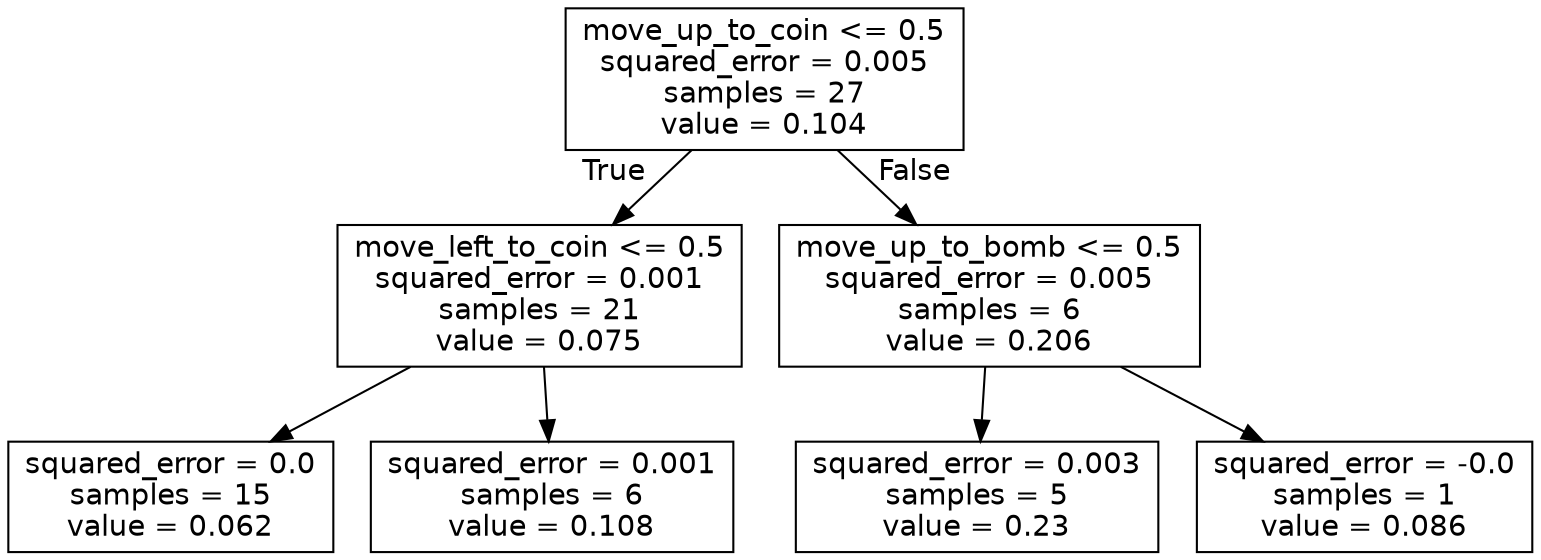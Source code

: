 digraph Tree {
node [shape=box, fontname="helvetica"] ;
edge [fontname="helvetica"] ;
0 [label="move_up_to_coin <= 0.5\nsquared_error = 0.005\nsamples = 27\nvalue = 0.104"] ;
1 [label="move_left_to_coin <= 0.5\nsquared_error = 0.001\nsamples = 21\nvalue = 0.075"] ;
0 -> 1 [labeldistance=2.5, labelangle=45, headlabel="True"] ;
2 [label="squared_error = 0.0\nsamples = 15\nvalue = 0.062"] ;
1 -> 2 ;
3 [label="squared_error = 0.001\nsamples = 6\nvalue = 0.108"] ;
1 -> 3 ;
4 [label="move_up_to_bomb <= 0.5\nsquared_error = 0.005\nsamples = 6\nvalue = 0.206"] ;
0 -> 4 [labeldistance=2.5, labelangle=-45, headlabel="False"] ;
5 [label="squared_error = 0.003\nsamples = 5\nvalue = 0.23"] ;
4 -> 5 ;
6 [label="squared_error = -0.0\nsamples = 1\nvalue = 0.086"] ;
4 -> 6 ;
}